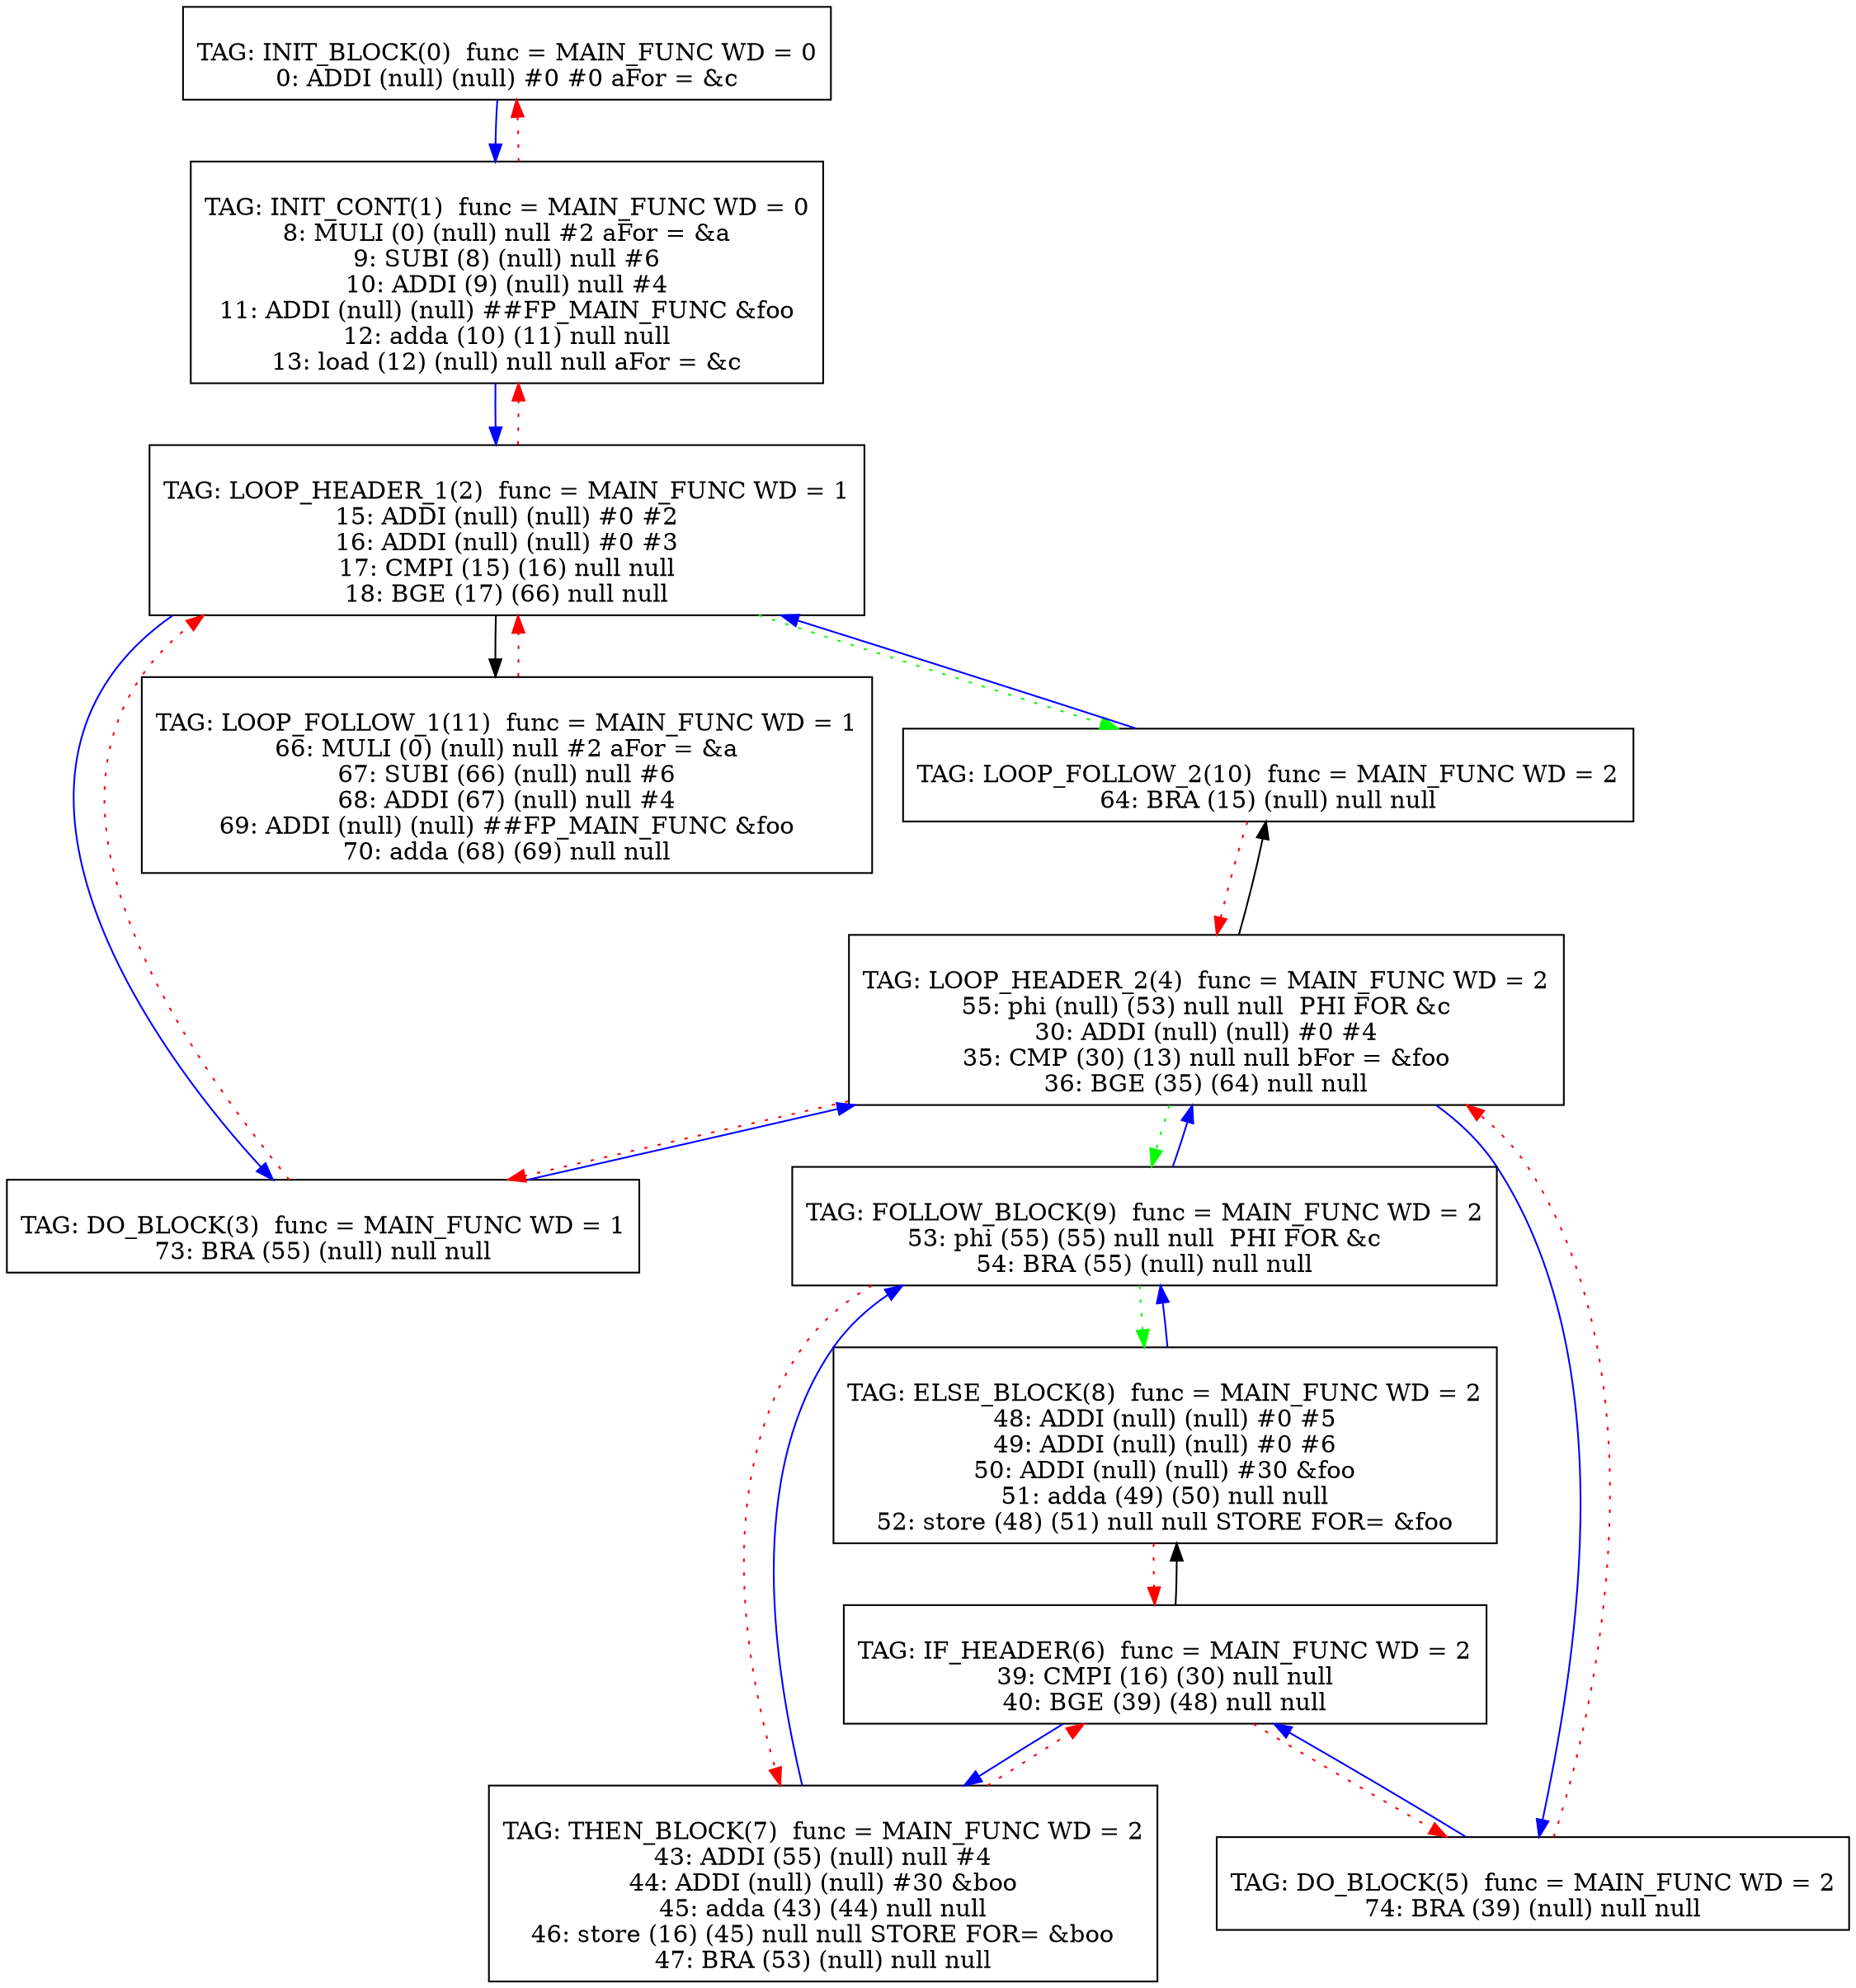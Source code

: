 digraph {
0[label="
TAG: INIT_BLOCK(0)  func = MAIN_FUNC WD = 0
0: ADDI (null) (null) #0 #0 aFor = &c
"];
0[shape=box];
0 -> 1[color=blue]
1[label="
TAG: INIT_CONT(1)  func = MAIN_FUNC WD = 0
8: MULI (0) (null) null #2 aFor = &a
9: SUBI (8) (null) null #6
10: ADDI (9) (null) null #4
11: ADDI (null) (null) ##FP_MAIN_FUNC &foo
12: adda (10) (11) null null
13: load (12) (null) null null aFor = &c
"];
1[shape=box];
1 -> 2[color=blue]
1 -> 0[color=red][style=dotted]
2[label="
TAG: LOOP_HEADER_1(2)  func = MAIN_FUNC WD = 1
15: ADDI (null) (null) #0 #2
16: ADDI (null) (null) #0 #3
17: CMPI (15) (16) null null
18: BGE (17) (66) null null
"];
2[shape=box];
2 -> 3[color=blue]
2 -> 11[color=black]
2 -> 1[color=red][style=dotted]
2 -> 10[color=green][style=dotted]
3[label="
TAG: DO_BLOCK(3)  func = MAIN_FUNC WD = 1
73: BRA (55) (null) null null
"];
3[shape=box];
3 -> 4[color=blue]
3 -> 2[color=red][style=dotted]
4[label="
TAG: LOOP_HEADER_2(4)  func = MAIN_FUNC WD = 2
55: phi (null) (53) null null  PHI FOR &c
30: ADDI (null) (null) #0 #4
35: CMP (30) (13) null null bFor = &foo
36: BGE (35) (64) null null
"];
4[shape=box];
4 -> 5[color=blue]
4 -> 10[color=black]
4 -> 3[color=red][style=dotted]
4 -> 9[color=green][style=dotted]
5[label="
TAG: DO_BLOCK(5)  func = MAIN_FUNC WD = 2
74: BRA (39) (null) null null
"];
5[shape=box];
5 -> 6[color=blue]
5 -> 4[color=red][style=dotted]
6[label="
TAG: IF_HEADER(6)  func = MAIN_FUNC WD = 2
39: CMPI (16) (30) null null
40: BGE (39) (48) null null
"];
6[shape=box];
6 -> 7[color=blue]
6 -> 8[color=black]
6 -> 5[color=red][style=dotted]
7[label="
TAG: THEN_BLOCK(7)  func = MAIN_FUNC WD = 2
43: ADDI (55) (null) null #4
44: ADDI (null) (null) #30 &boo
45: adda (43) (44) null null
46: store (16) (45) null null STORE FOR= &boo
47: BRA (53) (null) null null
"];
7[shape=box];
7 -> 9[color=blue]
7 -> 6[color=red][style=dotted]
8[label="
TAG: ELSE_BLOCK(8)  func = MAIN_FUNC WD = 2
48: ADDI (null) (null) #0 #5
49: ADDI (null) (null) #0 #6
50: ADDI (null) (null) #30 &foo
51: adda (49) (50) null null
52: store (48) (51) null null STORE FOR= &foo
"];
8[shape=box];
8 -> 9[color=blue]
8 -> 6[color=red][style=dotted]
9[label="
TAG: FOLLOW_BLOCK(9)  func = MAIN_FUNC WD = 2
53: phi (55) (55) null null  PHI FOR &c
54: BRA (55) (null) null null
"];
9[shape=box];
9 -> 4[color=blue]
9 -> 7[color=red][style=dotted]
9 -> 8[color=green][style=dotted]
10[label="
TAG: LOOP_FOLLOW_2(10)  func = MAIN_FUNC WD = 2
64: BRA (15) (null) null null
"];
10[shape=box];
10 -> 2[color=blue]
10 -> 4[color=red][style=dotted]
11[label="
TAG: LOOP_FOLLOW_1(11)  func = MAIN_FUNC WD = 1
66: MULI (0) (null) null #2 aFor = &a
67: SUBI (66) (null) null #6
68: ADDI (67) (null) null #4
69: ADDI (null) (null) ##FP_MAIN_FUNC &foo
70: adda (68) (69) null null
"];
11[shape=box];
11 -> 2[color=red][style=dotted]
}